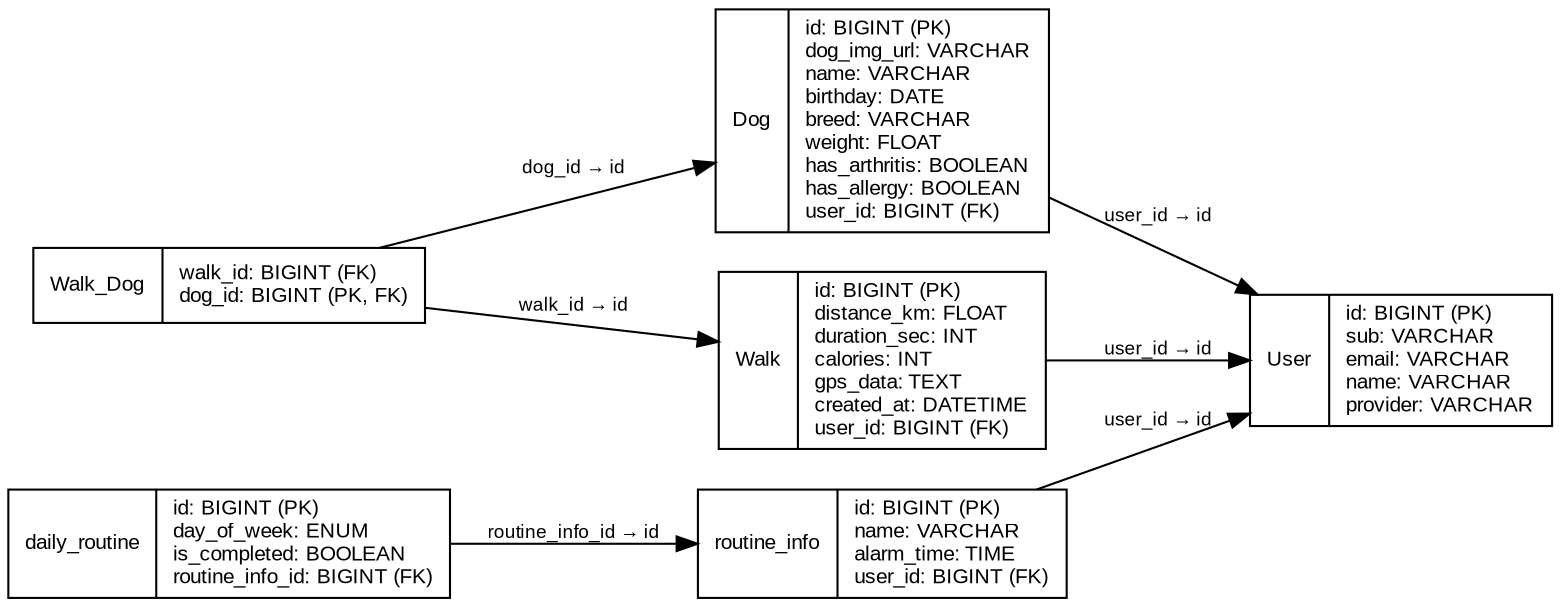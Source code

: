 digraph Database {
  // 그래프 설정
  rankdir=LR;
  node [shape=record, fontname="Arial", fontsize=10];
  edge [fontname="Arial", fontsize=9];
  
  // 테이블 노드
  User [label="{User|id: BIGINT (PK)\lsub: VARCHAR\lemail: VARCHAR\lname: VARCHAR\lprovider: VARCHAR\l}"];
  
  Dog [label="{Dog|id: BIGINT (PK)\ldog_img_url: VARCHAR\lname: VARCHAR\lbirthday: DATE\lbreed: VARCHAR\lweight: FLOAT\lhas_arthritis: BOOLEAN\lhas_allergy: BOOLEAN\luser_id: BIGINT (FK)\l}"];
  
  Walk [label="{Walk|id: BIGINT (PK)\ldistance_km: FLOAT\lduration_sec: INT\lcalories: INT\lgps_data: TEXT\lcreated_at: DATETIME\luser_id: BIGINT (FK)\l}"];
  
  Walk_Dog [label="{Walk_Dog|walk_id: BIGINT (FK)\ldog_id: BIGINT (PK, FK)\l}"];
  
  routine_info [label="{routine_info|id: BIGINT (PK)\lname: VARCHAR\lalarm_time: TIME\luser_id: BIGINT (FK)\l}"];
  
  daily_routine [label="{daily_routine|id: BIGINT (PK)\lday_of_week: ENUM\lis_completed: BOOLEAN\lroutine_info_id: BIGINT (FK)\l}"];
  
  // 관계 (엣지)
  Dog -> User [label="user_id → id"];
  Walk -> User [label="user_id → id"];
  Walk_Dog -> Walk [label="walk_id → id"];
  Walk_Dog -> Dog [label="dog_id → id"];
  routine_info -> User [label="user_id → id"];
  daily_routine -> routine_info [label="routine_info_id → id"];
}